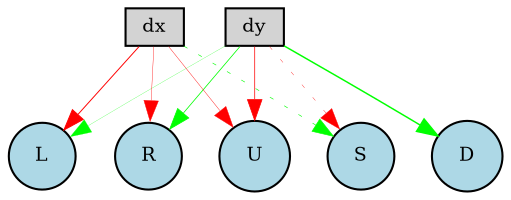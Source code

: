 digraph {
	node [fontsize=9 height=0.2 shape=circle width=0.2]
	dy [fillcolor=lightgray shape=box style=filled]
	dx [fillcolor=lightgray shape=box style=filled]
	S [fillcolor=lightblue style=filled]
	L [fillcolor=lightblue style=filled]
	R [fillcolor=lightblue style=filled]
	U [fillcolor=lightblue style=filled]
	D [fillcolor=lightblue style=filled]
	dy -> S [color=red penwidth=0.16723001205524504 style=dotted]
	dy -> L [color=green penwidth=0.10923741811236122 style=solid]
	dy -> R [color=green penwidth=0.36847884085404514 style=solid]
	dy -> U [color=red penwidth=0.35404998518369635 style=solid]
	dy -> D [color=green penwidth=0.7070246371409513 style=solid]
	dx -> S [color=green penwidth=0.2901287979676964 style=dotted]
	dx -> L [color=red penwidth=0.46255664505953853 style=solid]
	dx -> R [color=red penwidth=0.1839472305203127 style=solid]
	dx -> U [color=red penwidth=0.19261170755476745 style=solid]
}
